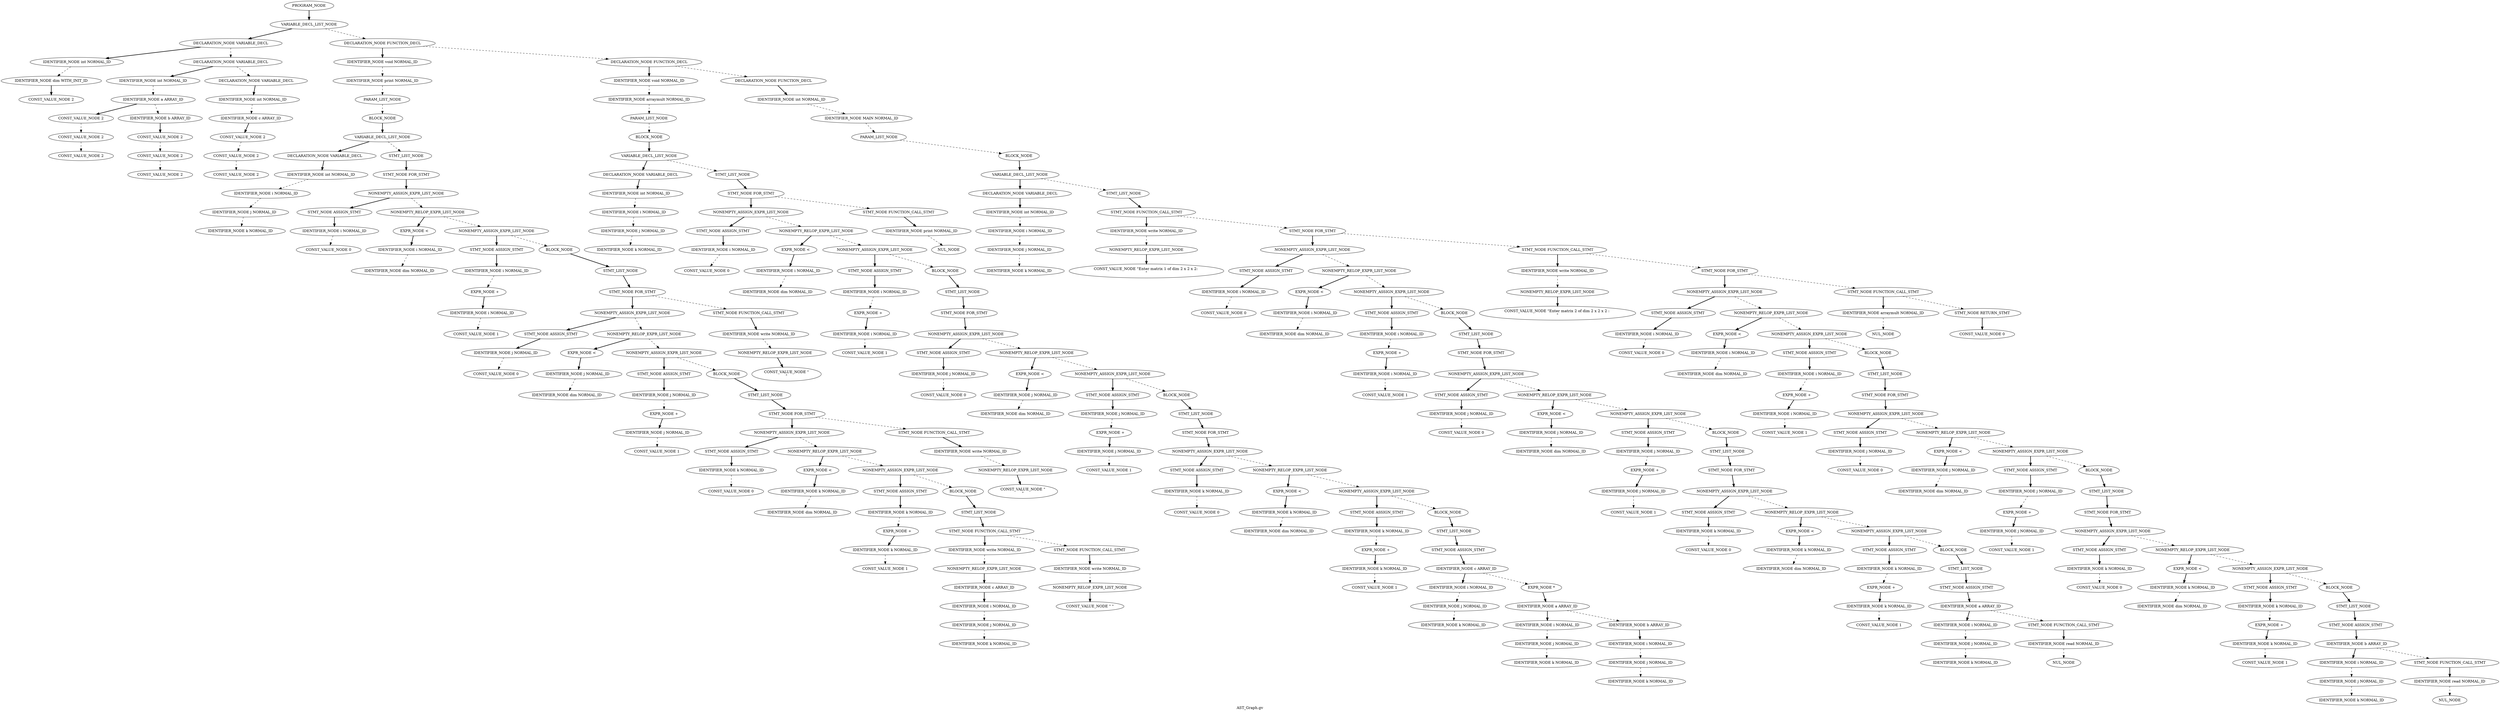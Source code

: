 Digraph AST
{
label = "AST_Graph.gv"
node0 [label ="PROGRAM_NODE"]
node1 [label ="VARIABLE_DECL_LIST_NODE"]
node2 [label ="DECLARATION_NODE VARIABLE_DECL"]
node3 [label ="IDENTIFIER_NODE int NORMAL_ID"]
node4 [label ="IDENTIFIER_NODE dim WITH_INIT_ID"]
node5 [label ="CONST_VALUE_NODE 2"]
node4 -> node5 [style = bold]
node3 -> node4 [style = dashed]
node2 -> node3 [style = bold]
node6 [label ="DECLARATION_NODE VARIABLE_DECL"]
node7 [label ="IDENTIFIER_NODE int NORMAL_ID"]
node8 [label ="IDENTIFIER_NODE a ARRAY_ID"]
node9 [label ="CONST_VALUE_NODE 2"]
node10 [label ="CONST_VALUE_NODE 2"]
node11 [label ="CONST_VALUE_NODE 2"]
node10 -> node11 [style = dashed]
node9 -> node10 [style = dashed]
node8 -> node9 [style = bold]
node12 [label ="IDENTIFIER_NODE b ARRAY_ID"]
node13 [label ="CONST_VALUE_NODE 2"]
node14 [label ="CONST_VALUE_NODE 2"]
node15 [label ="CONST_VALUE_NODE 2"]
node14 -> node15 [style = dashed]
node13 -> node14 [style = dashed]
node12 -> node13 [style = bold]
node8 -> node12 [style = dashed]
node7 -> node8 [style = dashed]
node6 -> node7 [style = bold]
node16 [label ="DECLARATION_NODE VARIABLE_DECL"]
node17 [label ="IDENTIFIER_NODE int NORMAL_ID"]
node18 [label ="IDENTIFIER_NODE c ARRAY_ID"]
node19 [label ="CONST_VALUE_NODE 2"]
node20 [label ="CONST_VALUE_NODE 2"]
node21 [label ="CONST_VALUE_NODE 2"]
node20 -> node21 [style = dashed]
node19 -> node20 [style = dashed]
node18 -> node19 [style = bold]
node17 -> node18 [style = dashed]
node16 -> node17 [style = bold]
node6 -> node16 [style = dashed]
node2 -> node6 [style = dashed]
node1 -> node2 [style = bold]
node22 [label ="DECLARATION_NODE FUNCTION_DECL"]
node23 [label ="IDENTIFIER_NODE void NORMAL_ID"]
node24 [label ="IDENTIFIER_NODE print NORMAL_ID"]
node25 [label ="PARAM_LIST_NODE"]
node26 [label ="BLOCK_NODE"]
node27 [label ="VARIABLE_DECL_LIST_NODE"]
node28 [label ="DECLARATION_NODE VARIABLE_DECL"]
node29 [label ="IDENTIFIER_NODE int NORMAL_ID"]
node30 [label ="IDENTIFIER_NODE i NORMAL_ID"]
node31 [label ="IDENTIFIER_NODE j NORMAL_ID"]
node32 [label ="IDENTIFIER_NODE k NORMAL_ID"]
node31 -> node32 [style = dashed]
node30 -> node31 [style = dashed]
node29 -> node30 [style = dashed]
node28 -> node29 [style = bold]
node27 -> node28 [style = bold]
node33 [label ="STMT_LIST_NODE"]
node34 [label ="STMT_NODE FOR_STMT"]
node35 [label ="NONEMPTY_ASSIGN_EXPR_LIST_NODE"]
node36 [label ="STMT_NODE ASSIGN_STMT"]
node37 [label ="IDENTIFIER_NODE i NORMAL_ID"]
node38 [label ="CONST_VALUE_NODE 0"]
node37 -> node38 [style = dashed]
node36 -> node37 [style = bold]
node35 -> node36 [style = bold]
node39 [label ="NONEMPTY_RELOP_EXPR_LIST_NODE"]
node40 [label ="EXPR_NODE <"]
node41 [label ="IDENTIFIER_NODE i NORMAL_ID"]
node42 [label ="IDENTIFIER_NODE dim NORMAL_ID"]
node41 -> node42 [style = dashed]
node40 -> node41 [style = bold]
node39 -> node40 [style = bold]
node43 [label ="NONEMPTY_ASSIGN_EXPR_LIST_NODE"]
node44 [label ="STMT_NODE ASSIGN_STMT"]
node45 [label ="IDENTIFIER_NODE i NORMAL_ID"]
node46 [label ="EXPR_NODE +"]
node47 [label ="IDENTIFIER_NODE i NORMAL_ID"]
node48 [label ="CONST_VALUE_NODE 1"]
node47 -> node48 [style = dashed]
node46 -> node47 [style = bold]
node45 -> node46 [style = dashed]
node44 -> node45 [style = bold]
node43 -> node44 [style = bold]
node49 [label ="BLOCK_NODE"]
node50 [label ="STMT_LIST_NODE"]
node51 [label ="STMT_NODE FOR_STMT"]
node52 [label ="NONEMPTY_ASSIGN_EXPR_LIST_NODE"]
node53 [label ="STMT_NODE ASSIGN_STMT"]
node54 [label ="IDENTIFIER_NODE j NORMAL_ID"]
node55 [label ="CONST_VALUE_NODE 0"]
node54 -> node55 [style = dashed]
node53 -> node54 [style = bold]
node52 -> node53 [style = bold]
node56 [label ="NONEMPTY_RELOP_EXPR_LIST_NODE"]
node57 [label ="EXPR_NODE <"]
node58 [label ="IDENTIFIER_NODE j NORMAL_ID"]
node59 [label ="IDENTIFIER_NODE dim NORMAL_ID"]
node58 -> node59 [style = dashed]
node57 -> node58 [style = bold]
node56 -> node57 [style = bold]
node60 [label ="NONEMPTY_ASSIGN_EXPR_LIST_NODE"]
node61 [label ="STMT_NODE ASSIGN_STMT"]
node62 [label ="IDENTIFIER_NODE j NORMAL_ID"]
node63 [label ="EXPR_NODE +"]
node64 [label ="IDENTIFIER_NODE j NORMAL_ID"]
node65 [label ="CONST_VALUE_NODE 1"]
node64 -> node65 [style = dashed]
node63 -> node64 [style = bold]
node62 -> node63 [style = dashed]
node61 -> node62 [style = bold]
node60 -> node61 [style = bold]
node66 [label ="BLOCK_NODE"]
node67 [label ="STMT_LIST_NODE"]
node68 [label ="STMT_NODE FOR_STMT"]
node69 [label ="NONEMPTY_ASSIGN_EXPR_LIST_NODE"]
node70 [label ="STMT_NODE ASSIGN_STMT"]
node71 [label ="IDENTIFIER_NODE k NORMAL_ID"]
node72 [label ="CONST_VALUE_NODE 0"]
node71 -> node72 [style = dashed]
node70 -> node71 [style = bold]
node69 -> node70 [style = bold]
node73 [label ="NONEMPTY_RELOP_EXPR_LIST_NODE"]
node74 [label ="EXPR_NODE <"]
node75 [label ="IDENTIFIER_NODE k NORMAL_ID"]
node76 [label ="IDENTIFIER_NODE dim NORMAL_ID"]
node75 -> node76 [style = dashed]
node74 -> node75 [style = bold]
node73 -> node74 [style = bold]
node77 [label ="NONEMPTY_ASSIGN_EXPR_LIST_NODE"]
node78 [label ="STMT_NODE ASSIGN_STMT"]
node79 [label ="IDENTIFIER_NODE k NORMAL_ID"]
node80 [label ="EXPR_NODE +"]
node81 [label ="IDENTIFIER_NODE k NORMAL_ID"]
node82 [label ="CONST_VALUE_NODE 1"]
node81 -> node82 [style = dashed]
node80 -> node81 [style = bold]
node79 -> node80 [style = dashed]
node78 -> node79 [style = bold]
node77 -> node78 [style = bold]
node83 [label ="BLOCK_NODE"]
node84 [label ="STMT_LIST_NODE"]
node85 [label ="STMT_NODE FUNCTION_CALL_STMT"]
node86 [label ="IDENTIFIER_NODE write NORMAL_ID"]
node87 [label ="NONEMPTY_RELOP_EXPR_LIST_NODE"]
node88 [label ="IDENTIFIER_NODE c ARRAY_ID"]
node89 [label ="IDENTIFIER_NODE i NORMAL_ID"]
node90 [label ="IDENTIFIER_NODE j NORMAL_ID"]
node91 [label ="IDENTIFIER_NODE k NORMAL_ID"]
node90 -> node91 [style = dashed]
node89 -> node90 [style = dashed]
node88 -> node89 [style = bold]
node87 -> node88 [style = bold]
node86 -> node87 [style = dashed]
node85 -> node86 [style = bold]
node92 [label ="STMT_NODE FUNCTION_CALL_STMT"]
node93 [label ="IDENTIFIER_NODE write NORMAL_ID"]
node94 [label ="NONEMPTY_RELOP_EXPR_LIST_NODE"]
node95 [label ="CONST_VALUE_NODE \" \""]
node94 -> node95 [style = bold]
node93 -> node94 [style = dashed]
node92 -> node93 [style = bold]
node85 -> node92 [style = dashed]
node84 -> node85 [style = bold]
node83 -> node84 [style = bold]
node77 -> node83 [style = dashed]
node73 -> node77 [style = dashed]
node69 -> node73 [style = dashed]
node68 -> node69 [style = bold]
node96 [label ="STMT_NODE FUNCTION_CALL_STMT"]
node97 [label ="IDENTIFIER_NODE write NORMAL_ID"]
node98 [label ="NONEMPTY_RELOP_EXPR_LIST_NODE"]
node99 [label ="CONST_VALUE_NODE \"\n\""]
node98 -> node99 [style = bold]
node97 -> node98 [style = dashed]
node96 -> node97 [style = bold]
node68 -> node96 [style = dashed]
node67 -> node68 [style = bold]
node66 -> node67 [style = bold]
node60 -> node66 [style = dashed]
node56 -> node60 [style = dashed]
node52 -> node56 [style = dashed]
node51 -> node52 [style = bold]
node100 [label ="STMT_NODE FUNCTION_CALL_STMT"]
node101 [label ="IDENTIFIER_NODE write NORMAL_ID"]
node102 [label ="NONEMPTY_RELOP_EXPR_LIST_NODE"]
node103 [label ="CONST_VALUE_NODE \"\n\""]
node102 -> node103 [style = bold]
node101 -> node102 [style = dashed]
node100 -> node101 [style = bold]
node51 -> node100 [style = dashed]
node50 -> node51 [style = bold]
node49 -> node50 [style = bold]
node43 -> node49 [style = dashed]
node39 -> node43 [style = dashed]
node35 -> node39 [style = dashed]
node34 -> node35 [style = bold]
node33 -> node34 [style = bold]
node27 -> node33 [style = dashed]
node26 -> node27 [style = bold]
node25 -> node26 [style = dashed]
node24 -> node25 [style = dashed]
node23 -> node24 [style = dashed]
node22 -> node23 [style = bold]
node104 [label ="DECLARATION_NODE FUNCTION_DECL"]
node105 [label ="IDENTIFIER_NODE void NORMAL_ID"]
node106 [label ="IDENTIFIER_NODE arraymult NORMAL_ID"]
node107 [label ="PARAM_LIST_NODE"]
node108 [label ="BLOCK_NODE"]
node109 [label ="VARIABLE_DECL_LIST_NODE"]
node110 [label ="DECLARATION_NODE VARIABLE_DECL"]
node111 [label ="IDENTIFIER_NODE int NORMAL_ID"]
node112 [label ="IDENTIFIER_NODE i NORMAL_ID"]
node113 [label ="IDENTIFIER_NODE j NORMAL_ID"]
node114 [label ="IDENTIFIER_NODE k NORMAL_ID"]
node113 -> node114 [style = dashed]
node112 -> node113 [style = dashed]
node111 -> node112 [style = dashed]
node110 -> node111 [style = bold]
node109 -> node110 [style = bold]
node115 [label ="STMT_LIST_NODE"]
node116 [label ="STMT_NODE FOR_STMT"]
node117 [label ="NONEMPTY_ASSIGN_EXPR_LIST_NODE"]
node118 [label ="STMT_NODE ASSIGN_STMT"]
node119 [label ="IDENTIFIER_NODE i NORMAL_ID"]
node120 [label ="CONST_VALUE_NODE 0"]
node119 -> node120 [style = dashed]
node118 -> node119 [style = bold]
node117 -> node118 [style = bold]
node121 [label ="NONEMPTY_RELOP_EXPR_LIST_NODE"]
node122 [label ="EXPR_NODE <"]
node123 [label ="IDENTIFIER_NODE i NORMAL_ID"]
node124 [label ="IDENTIFIER_NODE dim NORMAL_ID"]
node123 -> node124 [style = dashed]
node122 -> node123 [style = bold]
node121 -> node122 [style = bold]
node125 [label ="NONEMPTY_ASSIGN_EXPR_LIST_NODE"]
node126 [label ="STMT_NODE ASSIGN_STMT"]
node127 [label ="IDENTIFIER_NODE i NORMAL_ID"]
node128 [label ="EXPR_NODE +"]
node129 [label ="IDENTIFIER_NODE i NORMAL_ID"]
node130 [label ="CONST_VALUE_NODE 1"]
node129 -> node130 [style = dashed]
node128 -> node129 [style = bold]
node127 -> node128 [style = dashed]
node126 -> node127 [style = bold]
node125 -> node126 [style = bold]
node131 [label ="BLOCK_NODE"]
node132 [label ="STMT_LIST_NODE"]
node133 [label ="STMT_NODE FOR_STMT"]
node134 [label ="NONEMPTY_ASSIGN_EXPR_LIST_NODE"]
node135 [label ="STMT_NODE ASSIGN_STMT"]
node136 [label ="IDENTIFIER_NODE j NORMAL_ID"]
node137 [label ="CONST_VALUE_NODE 0"]
node136 -> node137 [style = dashed]
node135 -> node136 [style = bold]
node134 -> node135 [style = bold]
node138 [label ="NONEMPTY_RELOP_EXPR_LIST_NODE"]
node139 [label ="EXPR_NODE <"]
node140 [label ="IDENTIFIER_NODE j NORMAL_ID"]
node141 [label ="IDENTIFIER_NODE dim NORMAL_ID"]
node140 -> node141 [style = dashed]
node139 -> node140 [style = bold]
node138 -> node139 [style = bold]
node142 [label ="NONEMPTY_ASSIGN_EXPR_LIST_NODE"]
node143 [label ="STMT_NODE ASSIGN_STMT"]
node144 [label ="IDENTIFIER_NODE j NORMAL_ID"]
node145 [label ="EXPR_NODE +"]
node146 [label ="IDENTIFIER_NODE j NORMAL_ID"]
node147 [label ="CONST_VALUE_NODE 1"]
node146 -> node147 [style = dashed]
node145 -> node146 [style = bold]
node144 -> node145 [style = dashed]
node143 -> node144 [style = bold]
node142 -> node143 [style = bold]
node148 [label ="BLOCK_NODE"]
node149 [label ="STMT_LIST_NODE"]
node150 [label ="STMT_NODE FOR_STMT"]
node151 [label ="NONEMPTY_ASSIGN_EXPR_LIST_NODE"]
node152 [label ="STMT_NODE ASSIGN_STMT"]
node153 [label ="IDENTIFIER_NODE k NORMAL_ID"]
node154 [label ="CONST_VALUE_NODE 0"]
node153 -> node154 [style = dashed]
node152 -> node153 [style = bold]
node151 -> node152 [style = bold]
node155 [label ="NONEMPTY_RELOP_EXPR_LIST_NODE"]
node156 [label ="EXPR_NODE <"]
node157 [label ="IDENTIFIER_NODE k NORMAL_ID"]
node158 [label ="IDENTIFIER_NODE dim NORMAL_ID"]
node157 -> node158 [style = dashed]
node156 -> node157 [style = bold]
node155 -> node156 [style = bold]
node159 [label ="NONEMPTY_ASSIGN_EXPR_LIST_NODE"]
node160 [label ="STMT_NODE ASSIGN_STMT"]
node161 [label ="IDENTIFIER_NODE k NORMAL_ID"]
node162 [label ="EXPR_NODE +"]
node163 [label ="IDENTIFIER_NODE k NORMAL_ID"]
node164 [label ="CONST_VALUE_NODE 1"]
node163 -> node164 [style = dashed]
node162 -> node163 [style = bold]
node161 -> node162 [style = dashed]
node160 -> node161 [style = bold]
node159 -> node160 [style = bold]
node165 [label ="BLOCK_NODE"]
node166 [label ="STMT_LIST_NODE"]
node167 [label ="STMT_NODE ASSIGN_STMT"]
node168 [label ="IDENTIFIER_NODE c ARRAY_ID"]
node169 [label ="IDENTIFIER_NODE i NORMAL_ID"]
node170 [label ="IDENTIFIER_NODE j NORMAL_ID"]
node171 [label ="IDENTIFIER_NODE k NORMAL_ID"]
node170 -> node171 [style = dashed]
node169 -> node170 [style = dashed]
node168 -> node169 [style = bold]
node172 [label ="EXPR_NODE *"]
node173 [label ="IDENTIFIER_NODE a ARRAY_ID"]
node174 [label ="IDENTIFIER_NODE i NORMAL_ID"]
node175 [label ="IDENTIFIER_NODE j NORMAL_ID"]
node176 [label ="IDENTIFIER_NODE k NORMAL_ID"]
node175 -> node176 [style = dashed]
node174 -> node175 [style = dashed]
node173 -> node174 [style = bold]
node177 [label ="IDENTIFIER_NODE b ARRAY_ID"]
node178 [label ="IDENTIFIER_NODE i NORMAL_ID"]
node179 [label ="IDENTIFIER_NODE j NORMAL_ID"]
node180 [label ="IDENTIFIER_NODE k NORMAL_ID"]
node179 -> node180 [style = dashed]
node178 -> node179 [style = dashed]
node177 -> node178 [style = bold]
node173 -> node177 [style = dashed]
node172 -> node173 [style = bold]
node168 -> node172 [style = dashed]
node167 -> node168 [style = bold]
node166 -> node167 [style = bold]
node165 -> node166 [style = bold]
node159 -> node165 [style = dashed]
node155 -> node159 [style = dashed]
node151 -> node155 [style = dashed]
node150 -> node151 [style = bold]
node149 -> node150 [style = bold]
node148 -> node149 [style = bold]
node142 -> node148 [style = dashed]
node138 -> node142 [style = dashed]
node134 -> node138 [style = dashed]
node133 -> node134 [style = bold]
node132 -> node133 [style = bold]
node131 -> node132 [style = bold]
node125 -> node131 [style = dashed]
node121 -> node125 [style = dashed]
node117 -> node121 [style = dashed]
node116 -> node117 [style = bold]
node181 [label ="STMT_NODE FUNCTION_CALL_STMT"]
node182 [label ="IDENTIFIER_NODE print NORMAL_ID"]
node183 [label ="NUL_NODE"]
node182 -> node183 [style = dashed]
node181 -> node182 [style = bold]
node116 -> node181 [style = dashed]
node115 -> node116 [style = bold]
node109 -> node115 [style = dashed]
node108 -> node109 [style = bold]
node107 -> node108 [style = dashed]
node106 -> node107 [style = dashed]
node105 -> node106 [style = dashed]
node104 -> node105 [style = bold]
node184 [label ="DECLARATION_NODE FUNCTION_DECL"]
node185 [label ="IDENTIFIER_NODE int NORMAL_ID"]
node186 [label ="IDENTIFIER_NODE MAIN NORMAL_ID"]
node187 [label ="PARAM_LIST_NODE"]
node188 [label ="BLOCK_NODE"]
node189 [label ="VARIABLE_DECL_LIST_NODE"]
node190 [label ="DECLARATION_NODE VARIABLE_DECL"]
node191 [label ="IDENTIFIER_NODE int NORMAL_ID"]
node192 [label ="IDENTIFIER_NODE i NORMAL_ID"]
node193 [label ="IDENTIFIER_NODE j NORMAL_ID"]
node194 [label ="IDENTIFIER_NODE k NORMAL_ID"]
node193 -> node194 [style = dashed]
node192 -> node193 [style = dashed]
node191 -> node192 [style = dashed]
node190 -> node191 [style = bold]
node189 -> node190 [style = bold]
node195 [label ="STMT_LIST_NODE"]
node196 [label ="STMT_NODE FUNCTION_CALL_STMT"]
node197 [label ="IDENTIFIER_NODE write NORMAL_ID"]
node198 [label ="NONEMPTY_RELOP_EXPR_LIST_NODE"]
node199 [label ="CONST_VALUE_NODE \"Enter matrix 1 of dim 2 x 2 x 2: \n\""]
node198 -> node199 [style = bold]
node197 -> node198 [style = dashed]
node196 -> node197 [style = bold]
node200 [label ="STMT_NODE FOR_STMT"]
node201 [label ="NONEMPTY_ASSIGN_EXPR_LIST_NODE"]
node202 [label ="STMT_NODE ASSIGN_STMT"]
node203 [label ="IDENTIFIER_NODE i NORMAL_ID"]
node204 [label ="CONST_VALUE_NODE 0"]
node203 -> node204 [style = dashed]
node202 -> node203 [style = bold]
node201 -> node202 [style = bold]
node205 [label ="NONEMPTY_RELOP_EXPR_LIST_NODE"]
node206 [label ="EXPR_NODE <"]
node207 [label ="IDENTIFIER_NODE i NORMAL_ID"]
node208 [label ="IDENTIFIER_NODE dim NORMAL_ID"]
node207 -> node208 [style = dashed]
node206 -> node207 [style = bold]
node205 -> node206 [style = bold]
node209 [label ="NONEMPTY_ASSIGN_EXPR_LIST_NODE"]
node210 [label ="STMT_NODE ASSIGN_STMT"]
node211 [label ="IDENTIFIER_NODE i NORMAL_ID"]
node212 [label ="EXPR_NODE +"]
node213 [label ="IDENTIFIER_NODE i NORMAL_ID"]
node214 [label ="CONST_VALUE_NODE 1"]
node213 -> node214 [style = dashed]
node212 -> node213 [style = bold]
node211 -> node212 [style = dashed]
node210 -> node211 [style = bold]
node209 -> node210 [style = bold]
node215 [label ="BLOCK_NODE"]
node216 [label ="STMT_LIST_NODE"]
node217 [label ="STMT_NODE FOR_STMT"]
node218 [label ="NONEMPTY_ASSIGN_EXPR_LIST_NODE"]
node219 [label ="STMT_NODE ASSIGN_STMT"]
node220 [label ="IDENTIFIER_NODE j NORMAL_ID"]
node221 [label ="CONST_VALUE_NODE 0"]
node220 -> node221 [style = dashed]
node219 -> node220 [style = bold]
node218 -> node219 [style = bold]
node222 [label ="NONEMPTY_RELOP_EXPR_LIST_NODE"]
node223 [label ="EXPR_NODE <"]
node224 [label ="IDENTIFIER_NODE j NORMAL_ID"]
node225 [label ="IDENTIFIER_NODE dim NORMAL_ID"]
node224 -> node225 [style = dashed]
node223 -> node224 [style = bold]
node222 -> node223 [style = bold]
node226 [label ="NONEMPTY_ASSIGN_EXPR_LIST_NODE"]
node227 [label ="STMT_NODE ASSIGN_STMT"]
node228 [label ="IDENTIFIER_NODE j NORMAL_ID"]
node229 [label ="EXPR_NODE +"]
node230 [label ="IDENTIFIER_NODE j NORMAL_ID"]
node231 [label ="CONST_VALUE_NODE 1"]
node230 -> node231 [style = dashed]
node229 -> node230 [style = bold]
node228 -> node229 [style = dashed]
node227 -> node228 [style = bold]
node226 -> node227 [style = bold]
node232 [label ="BLOCK_NODE"]
node233 [label ="STMT_LIST_NODE"]
node234 [label ="STMT_NODE FOR_STMT"]
node235 [label ="NONEMPTY_ASSIGN_EXPR_LIST_NODE"]
node236 [label ="STMT_NODE ASSIGN_STMT"]
node237 [label ="IDENTIFIER_NODE k NORMAL_ID"]
node238 [label ="CONST_VALUE_NODE 0"]
node237 -> node238 [style = dashed]
node236 -> node237 [style = bold]
node235 -> node236 [style = bold]
node239 [label ="NONEMPTY_RELOP_EXPR_LIST_NODE"]
node240 [label ="EXPR_NODE <"]
node241 [label ="IDENTIFIER_NODE k NORMAL_ID"]
node242 [label ="IDENTIFIER_NODE dim NORMAL_ID"]
node241 -> node242 [style = dashed]
node240 -> node241 [style = bold]
node239 -> node240 [style = bold]
node243 [label ="NONEMPTY_ASSIGN_EXPR_LIST_NODE"]
node244 [label ="STMT_NODE ASSIGN_STMT"]
node245 [label ="IDENTIFIER_NODE k NORMAL_ID"]
node246 [label ="EXPR_NODE +"]
node247 [label ="IDENTIFIER_NODE k NORMAL_ID"]
node248 [label ="CONST_VALUE_NODE 1"]
node247 -> node248 [style = dashed]
node246 -> node247 [style = bold]
node245 -> node246 [style = dashed]
node244 -> node245 [style = bold]
node243 -> node244 [style = bold]
node249 [label ="BLOCK_NODE"]
node250 [label ="STMT_LIST_NODE"]
node251 [label ="STMT_NODE ASSIGN_STMT"]
node252 [label ="IDENTIFIER_NODE a ARRAY_ID"]
node253 [label ="IDENTIFIER_NODE i NORMAL_ID"]
node254 [label ="IDENTIFIER_NODE j NORMAL_ID"]
node255 [label ="IDENTIFIER_NODE k NORMAL_ID"]
node254 -> node255 [style = dashed]
node253 -> node254 [style = dashed]
node252 -> node253 [style = bold]
node256 [label ="STMT_NODE FUNCTION_CALL_STMT"]
node257 [label ="IDENTIFIER_NODE read NORMAL_ID"]
node258 [label ="NUL_NODE"]
node257 -> node258 [style = dashed]
node256 -> node257 [style = bold]
node252 -> node256 [style = dashed]
node251 -> node252 [style = bold]
node250 -> node251 [style = bold]
node249 -> node250 [style = bold]
node243 -> node249 [style = dashed]
node239 -> node243 [style = dashed]
node235 -> node239 [style = dashed]
node234 -> node235 [style = bold]
node233 -> node234 [style = bold]
node232 -> node233 [style = bold]
node226 -> node232 [style = dashed]
node222 -> node226 [style = dashed]
node218 -> node222 [style = dashed]
node217 -> node218 [style = bold]
node216 -> node217 [style = bold]
node215 -> node216 [style = bold]
node209 -> node215 [style = dashed]
node205 -> node209 [style = dashed]
node201 -> node205 [style = dashed]
node200 -> node201 [style = bold]
node259 [label ="STMT_NODE FUNCTION_CALL_STMT"]
node260 [label ="IDENTIFIER_NODE write NORMAL_ID"]
node261 [label ="NONEMPTY_RELOP_EXPR_LIST_NODE"]
node262 [label ="CONST_VALUE_NODE \"Enter matrix 2 of dim 2 x 2 x 2 : \n\""]
node261 -> node262 [style = bold]
node260 -> node261 [style = dashed]
node259 -> node260 [style = bold]
node263 [label ="STMT_NODE FOR_STMT"]
node264 [label ="NONEMPTY_ASSIGN_EXPR_LIST_NODE"]
node265 [label ="STMT_NODE ASSIGN_STMT"]
node266 [label ="IDENTIFIER_NODE i NORMAL_ID"]
node267 [label ="CONST_VALUE_NODE 0"]
node266 -> node267 [style = dashed]
node265 -> node266 [style = bold]
node264 -> node265 [style = bold]
node268 [label ="NONEMPTY_RELOP_EXPR_LIST_NODE"]
node269 [label ="EXPR_NODE <"]
node270 [label ="IDENTIFIER_NODE i NORMAL_ID"]
node271 [label ="IDENTIFIER_NODE dim NORMAL_ID"]
node270 -> node271 [style = dashed]
node269 -> node270 [style = bold]
node268 -> node269 [style = bold]
node272 [label ="NONEMPTY_ASSIGN_EXPR_LIST_NODE"]
node273 [label ="STMT_NODE ASSIGN_STMT"]
node274 [label ="IDENTIFIER_NODE i NORMAL_ID"]
node275 [label ="EXPR_NODE +"]
node276 [label ="IDENTIFIER_NODE i NORMAL_ID"]
node277 [label ="CONST_VALUE_NODE 1"]
node276 -> node277 [style = dashed]
node275 -> node276 [style = bold]
node274 -> node275 [style = dashed]
node273 -> node274 [style = bold]
node272 -> node273 [style = bold]
node278 [label ="BLOCK_NODE"]
node279 [label ="STMT_LIST_NODE"]
node280 [label ="STMT_NODE FOR_STMT"]
node281 [label ="NONEMPTY_ASSIGN_EXPR_LIST_NODE"]
node282 [label ="STMT_NODE ASSIGN_STMT"]
node283 [label ="IDENTIFIER_NODE j NORMAL_ID"]
node284 [label ="CONST_VALUE_NODE 0"]
node283 -> node284 [style = dashed]
node282 -> node283 [style = bold]
node281 -> node282 [style = bold]
node285 [label ="NONEMPTY_RELOP_EXPR_LIST_NODE"]
node286 [label ="EXPR_NODE <"]
node287 [label ="IDENTIFIER_NODE j NORMAL_ID"]
node288 [label ="IDENTIFIER_NODE dim NORMAL_ID"]
node287 -> node288 [style = dashed]
node286 -> node287 [style = bold]
node285 -> node286 [style = bold]
node289 [label ="NONEMPTY_ASSIGN_EXPR_LIST_NODE"]
node290 [label ="STMT_NODE ASSIGN_STMT"]
node291 [label ="IDENTIFIER_NODE j NORMAL_ID"]
node292 [label ="EXPR_NODE +"]
node293 [label ="IDENTIFIER_NODE j NORMAL_ID"]
node294 [label ="CONST_VALUE_NODE 1"]
node293 -> node294 [style = dashed]
node292 -> node293 [style = bold]
node291 -> node292 [style = dashed]
node290 -> node291 [style = bold]
node289 -> node290 [style = bold]
node295 [label ="BLOCK_NODE"]
node296 [label ="STMT_LIST_NODE"]
node297 [label ="STMT_NODE FOR_STMT"]
node298 [label ="NONEMPTY_ASSIGN_EXPR_LIST_NODE"]
node299 [label ="STMT_NODE ASSIGN_STMT"]
node300 [label ="IDENTIFIER_NODE k NORMAL_ID"]
node301 [label ="CONST_VALUE_NODE 0"]
node300 -> node301 [style = dashed]
node299 -> node300 [style = bold]
node298 -> node299 [style = bold]
node302 [label ="NONEMPTY_RELOP_EXPR_LIST_NODE"]
node303 [label ="EXPR_NODE <"]
node304 [label ="IDENTIFIER_NODE k NORMAL_ID"]
node305 [label ="IDENTIFIER_NODE dim NORMAL_ID"]
node304 -> node305 [style = dashed]
node303 -> node304 [style = bold]
node302 -> node303 [style = bold]
node306 [label ="NONEMPTY_ASSIGN_EXPR_LIST_NODE"]
node307 [label ="STMT_NODE ASSIGN_STMT"]
node308 [label ="IDENTIFIER_NODE k NORMAL_ID"]
node309 [label ="EXPR_NODE +"]
node310 [label ="IDENTIFIER_NODE k NORMAL_ID"]
node311 [label ="CONST_VALUE_NODE 1"]
node310 -> node311 [style = dashed]
node309 -> node310 [style = bold]
node308 -> node309 [style = dashed]
node307 -> node308 [style = bold]
node306 -> node307 [style = bold]
node312 [label ="BLOCK_NODE"]
node313 [label ="STMT_LIST_NODE"]
node314 [label ="STMT_NODE ASSIGN_STMT"]
node315 [label ="IDENTIFIER_NODE b ARRAY_ID"]
node316 [label ="IDENTIFIER_NODE i NORMAL_ID"]
node317 [label ="IDENTIFIER_NODE j NORMAL_ID"]
node318 [label ="IDENTIFIER_NODE k NORMAL_ID"]
node317 -> node318 [style = dashed]
node316 -> node317 [style = dashed]
node315 -> node316 [style = bold]
node319 [label ="STMT_NODE FUNCTION_CALL_STMT"]
node320 [label ="IDENTIFIER_NODE read NORMAL_ID"]
node321 [label ="NUL_NODE"]
node320 -> node321 [style = dashed]
node319 -> node320 [style = bold]
node315 -> node319 [style = dashed]
node314 -> node315 [style = bold]
node313 -> node314 [style = bold]
node312 -> node313 [style = bold]
node306 -> node312 [style = dashed]
node302 -> node306 [style = dashed]
node298 -> node302 [style = dashed]
node297 -> node298 [style = bold]
node296 -> node297 [style = bold]
node295 -> node296 [style = bold]
node289 -> node295 [style = dashed]
node285 -> node289 [style = dashed]
node281 -> node285 [style = dashed]
node280 -> node281 [style = bold]
node279 -> node280 [style = bold]
node278 -> node279 [style = bold]
node272 -> node278 [style = dashed]
node268 -> node272 [style = dashed]
node264 -> node268 [style = dashed]
node263 -> node264 [style = bold]
node322 [label ="STMT_NODE FUNCTION_CALL_STMT"]
node323 [label ="IDENTIFIER_NODE arraymult NORMAL_ID"]
node324 [label ="NUL_NODE"]
node323 -> node324 [style = dashed]
node322 -> node323 [style = bold]
node325 [label ="STMT_NODE RETURN_STMT"]
node326 [label ="CONST_VALUE_NODE 0"]
node325 -> node326 [style = bold]
node322 -> node325 [style = dashed]
node263 -> node322 [style = dashed]
node259 -> node263 [style = dashed]
node200 -> node259 [style = dashed]
node196 -> node200 [style = dashed]
node195 -> node196 [style = bold]
node189 -> node195 [style = dashed]
node188 -> node189 [style = bold]
node187 -> node188 [style = dashed]
node186 -> node187 [style = dashed]
node185 -> node186 [style = dashed]
node184 -> node185 [style = bold]
node104 -> node184 [style = dashed]
node22 -> node104 [style = dashed]
node1 -> node22 [style = dashed]
node0 -> node1 [style = bold]
}

